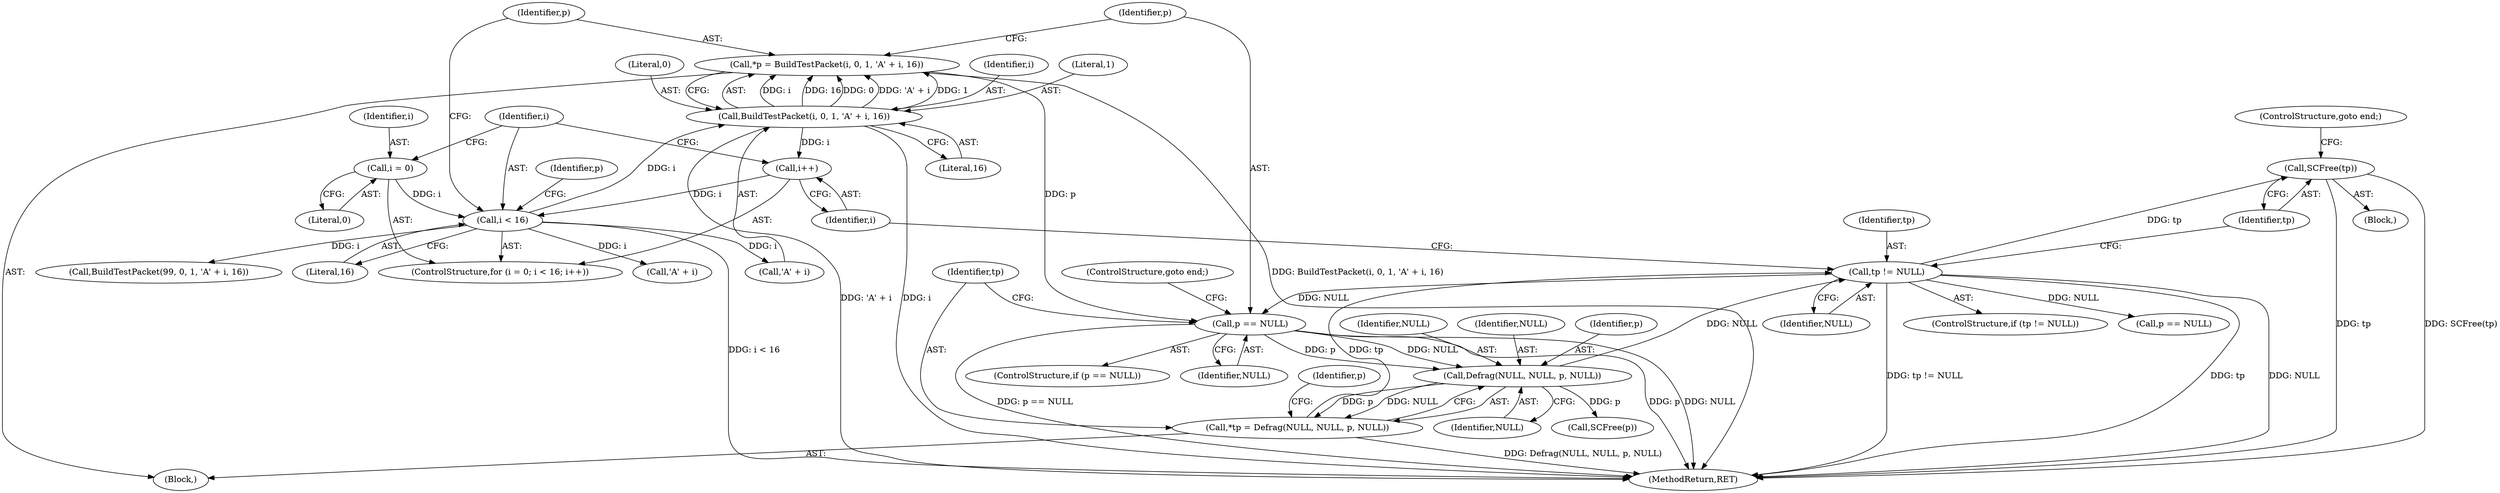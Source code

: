 digraph "1_suricata_4a04f814b15762eb446a5ead4d69d021512df6f8_9@pointer" {
"1000163" [label="(Call,SCFree(tp))"];
"1000159" [label="(Call,tp != NULL)"];
"1000149" [label="(Call,*tp = Defrag(NULL, NULL, p, NULL))"];
"1000151" [label="(Call,Defrag(NULL, NULL, p, NULL))"];
"1000144" [label="(Call,p == NULL)"];
"1000133" [label="(Call,*p = BuildTestPacket(i, 0, 1, 'A' + i, 16))"];
"1000135" [label="(Call,BuildTestPacket(i, 0, 1, 'A' + i, 16))"];
"1000126" [label="(Call,i < 16)"];
"1000129" [label="(Call,i++)"];
"1000123" [label="(Call,i = 0)"];
"1000131" [label="(Block,)"];
"1000123" [label="(Call,i = 0)"];
"1000145" [label="(Identifier,p)"];
"1000173" [label="(Call,'A' + i)"];
"1000168" [label="(Identifier,p)"];
"1000169" [label="(Call,BuildTestPacket(99, 0, 1, 'A' + i, 16))"];
"1000159" [label="(Call,tp != NULL)"];
"1000137" [label="(Literal,0)"];
"1000151" [label="(Call,Defrag(NULL, NULL, p, NULL))"];
"1000143" [label="(ControlStructure,if (p == NULL))"];
"1000155" [label="(Identifier,NULL)"];
"1000153" [label="(Identifier,NULL)"];
"1000150" [label="(Identifier,tp)"];
"1000152" [label="(Identifier,NULL)"];
"1000156" [label="(Call,SCFree(p))"];
"1000163" [label="(Call,SCFree(tp))"];
"1000130" [label="(Identifier,i)"];
"1000162" [label="(Block,)"];
"1000136" [label="(Identifier,i)"];
"1000125" [label="(Literal,0)"];
"1000160" [label="(Identifier,tp)"];
"1000127" [label="(Identifier,i)"];
"1000165" [label="(ControlStructure,goto end;)"];
"1000134" [label="(Identifier,p)"];
"1000128" [label="(Literal,16)"];
"1000126" [label="(Call,i < 16)"];
"1000135" [label="(Call,BuildTestPacket(i, 0, 1, 'A' + i, 16))"];
"1000158" [label="(ControlStructure,if (tp != NULL))"];
"1000154" [label="(Identifier,p)"];
"1000157" [label="(Identifier,p)"];
"1000122" [label="(ControlStructure,for (i = 0; i < 16; i++))"];
"1000139" [label="(Call,'A' + i)"];
"1000133" [label="(Call,*p = BuildTestPacket(i, 0, 1, 'A' + i, 16))"];
"1000147" [label="(ControlStructure,goto end;)"];
"1000144" [label="(Call,p == NULL)"];
"1000164" [label="(Identifier,tp)"];
"1000149" [label="(Call,*tp = Defrag(NULL, NULL, p, NULL))"];
"1000178" [label="(Call,p == NULL)"];
"1000146" [label="(Identifier,NULL)"];
"1000142" [label="(Literal,16)"];
"1000161" [label="(Identifier,NULL)"];
"1000129" [label="(Call,i++)"];
"1000138" [label="(Literal,1)"];
"1000235" [label="(MethodReturn,RET)"];
"1000124" [label="(Identifier,i)"];
"1000163" -> "1000162"  [label="AST: "];
"1000163" -> "1000164"  [label="CFG: "];
"1000164" -> "1000163"  [label="AST: "];
"1000165" -> "1000163"  [label="CFG: "];
"1000163" -> "1000235"  [label="DDG: tp"];
"1000163" -> "1000235"  [label="DDG: SCFree(tp)"];
"1000159" -> "1000163"  [label="DDG: tp"];
"1000159" -> "1000158"  [label="AST: "];
"1000159" -> "1000161"  [label="CFG: "];
"1000160" -> "1000159"  [label="AST: "];
"1000161" -> "1000159"  [label="AST: "];
"1000164" -> "1000159"  [label="CFG: "];
"1000130" -> "1000159"  [label="CFG: "];
"1000159" -> "1000235"  [label="DDG: tp != NULL"];
"1000159" -> "1000235"  [label="DDG: tp"];
"1000159" -> "1000235"  [label="DDG: NULL"];
"1000159" -> "1000144"  [label="DDG: NULL"];
"1000149" -> "1000159"  [label="DDG: tp"];
"1000151" -> "1000159"  [label="DDG: NULL"];
"1000159" -> "1000178"  [label="DDG: NULL"];
"1000149" -> "1000131"  [label="AST: "];
"1000149" -> "1000151"  [label="CFG: "];
"1000150" -> "1000149"  [label="AST: "];
"1000151" -> "1000149"  [label="AST: "];
"1000157" -> "1000149"  [label="CFG: "];
"1000149" -> "1000235"  [label="DDG: Defrag(NULL, NULL, p, NULL)"];
"1000151" -> "1000149"  [label="DDG: NULL"];
"1000151" -> "1000149"  [label="DDG: p"];
"1000151" -> "1000155"  [label="CFG: "];
"1000152" -> "1000151"  [label="AST: "];
"1000153" -> "1000151"  [label="AST: "];
"1000154" -> "1000151"  [label="AST: "];
"1000155" -> "1000151"  [label="AST: "];
"1000144" -> "1000151"  [label="DDG: NULL"];
"1000144" -> "1000151"  [label="DDG: p"];
"1000151" -> "1000156"  [label="DDG: p"];
"1000144" -> "1000143"  [label="AST: "];
"1000144" -> "1000146"  [label="CFG: "];
"1000145" -> "1000144"  [label="AST: "];
"1000146" -> "1000144"  [label="AST: "];
"1000147" -> "1000144"  [label="CFG: "];
"1000150" -> "1000144"  [label="CFG: "];
"1000144" -> "1000235"  [label="DDG: p == NULL"];
"1000144" -> "1000235"  [label="DDG: p"];
"1000144" -> "1000235"  [label="DDG: NULL"];
"1000133" -> "1000144"  [label="DDG: p"];
"1000133" -> "1000131"  [label="AST: "];
"1000133" -> "1000135"  [label="CFG: "];
"1000134" -> "1000133"  [label="AST: "];
"1000135" -> "1000133"  [label="AST: "];
"1000145" -> "1000133"  [label="CFG: "];
"1000133" -> "1000235"  [label="DDG: BuildTestPacket(i, 0, 1, 'A' + i, 16)"];
"1000135" -> "1000133"  [label="DDG: i"];
"1000135" -> "1000133"  [label="DDG: 16"];
"1000135" -> "1000133"  [label="DDG: 0"];
"1000135" -> "1000133"  [label="DDG: 'A' + i"];
"1000135" -> "1000133"  [label="DDG: 1"];
"1000135" -> "1000142"  [label="CFG: "];
"1000136" -> "1000135"  [label="AST: "];
"1000137" -> "1000135"  [label="AST: "];
"1000138" -> "1000135"  [label="AST: "];
"1000139" -> "1000135"  [label="AST: "];
"1000142" -> "1000135"  [label="AST: "];
"1000135" -> "1000235"  [label="DDG: 'A' + i"];
"1000135" -> "1000235"  [label="DDG: i"];
"1000135" -> "1000129"  [label="DDG: i"];
"1000126" -> "1000135"  [label="DDG: i"];
"1000126" -> "1000122"  [label="AST: "];
"1000126" -> "1000128"  [label="CFG: "];
"1000127" -> "1000126"  [label="AST: "];
"1000128" -> "1000126"  [label="AST: "];
"1000134" -> "1000126"  [label="CFG: "];
"1000168" -> "1000126"  [label="CFG: "];
"1000126" -> "1000235"  [label="DDG: i < 16"];
"1000129" -> "1000126"  [label="DDG: i"];
"1000123" -> "1000126"  [label="DDG: i"];
"1000126" -> "1000139"  [label="DDG: i"];
"1000126" -> "1000169"  [label="DDG: i"];
"1000126" -> "1000173"  [label="DDG: i"];
"1000129" -> "1000122"  [label="AST: "];
"1000129" -> "1000130"  [label="CFG: "];
"1000130" -> "1000129"  [label="AST: "];
"1000127" -> "1000129"  [label="CFG: "];
"1000123" -> "1000122"  [label="AST: "];
"1000123" -> "1000125"  [label="CFG: "];
"1000124" -> "1000123"  [label="AST: "];
"1000125" -> "1000123"  [label="AST: "];
"1000127" -> "1000123"  [label="CFG: "];
}
